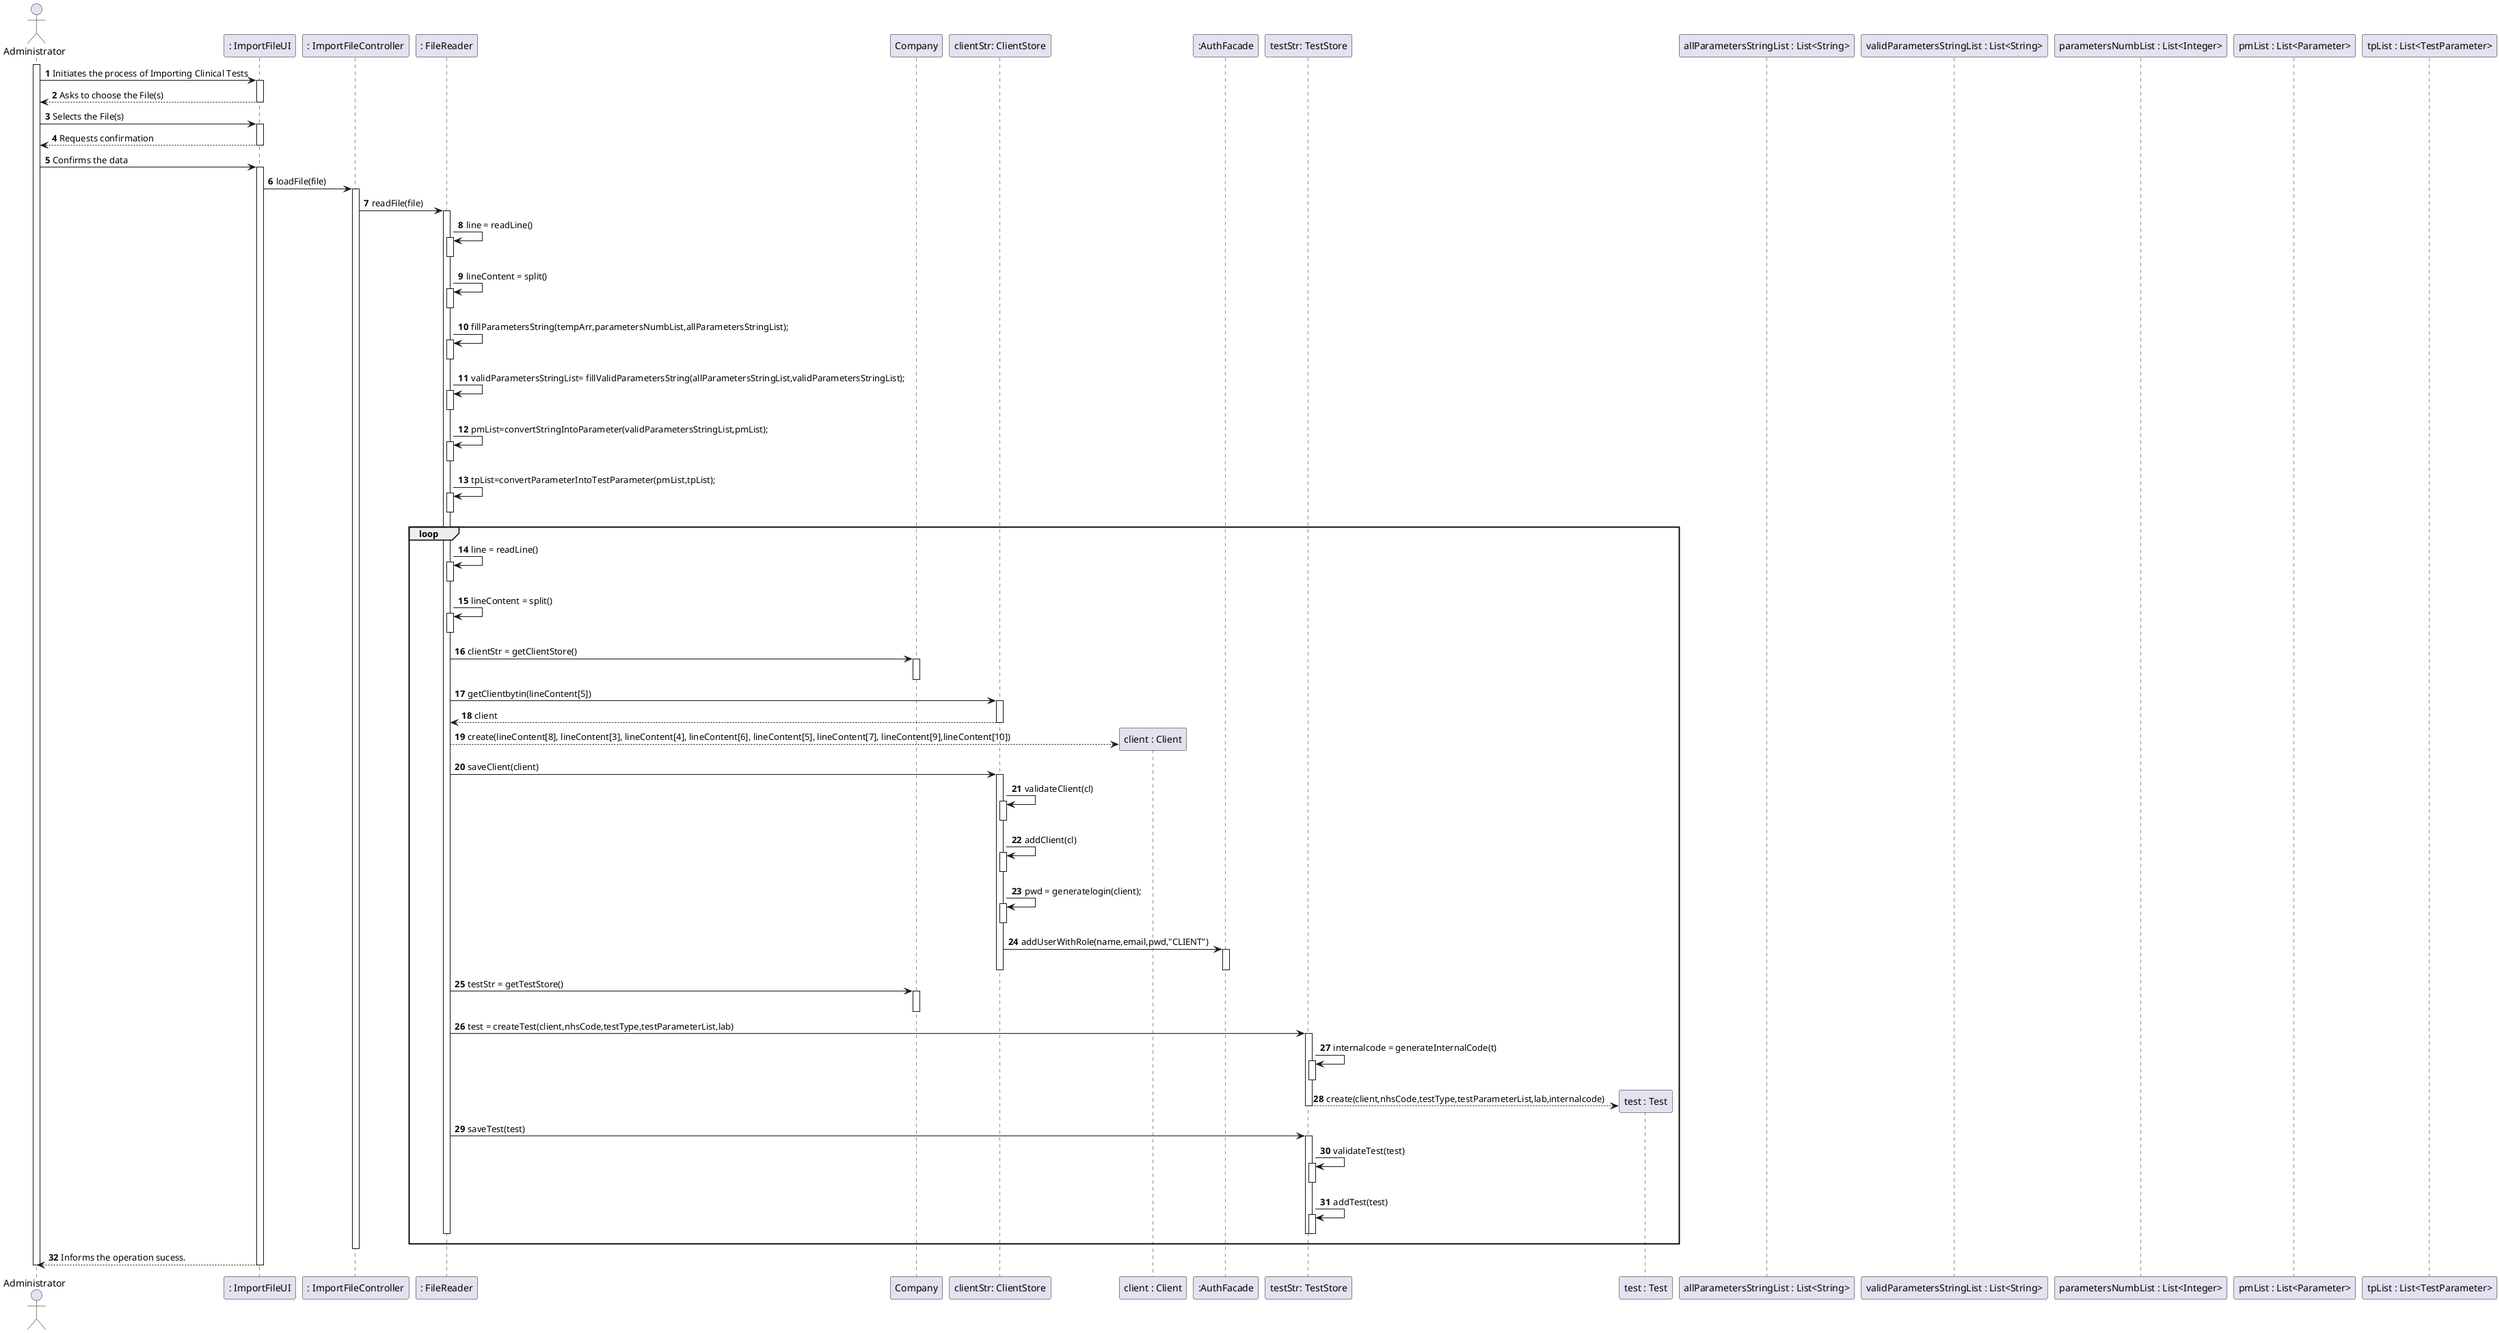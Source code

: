 @startuml
autonumber
'hide footbox
actor "Administrator" as ADMIN

participant ": ImportFileUI" as UI
participant ": ImportFileController" as CTRL
participant ": FileReader" as reader
participant "Company" as COMP
participant "clientStr: ClientStore" as clientStr
participant "client : Client" as Client
participant ":AuthFacade" as AF
participant "testStr: TestStore" as testStr
participant "test : Test" as Test
participant "allParametersStringList : List<String>"
participant "validParametersStringList : List<String>"
participant "parametersNumbList : List<Integer>"
participant "pmList : List<Parameter>"
participant "tpList : List<TestParameter>"


activate ADMIN
ADMIN -> UI : Initiates the process of Importing Clinical Tests
activate UI
UI --> ADMIN : Asks to choose the File(s)
deactivate UI

ADMIN -> UI : Selects the File(s)
activate UI

UI --> ADMIN : Requests confirmation
deactivate UI

ADMIN -> UI : Confirms the data
activate UI
UI -> CTRL : loadFile(file)
activate CTRL
CTRL -> reader : readFile(file)
activate reader
reader -> reader : line = readLine()
activate reader
deactivate reader
reader -> reader : lineContent = split()
activate reader
deactivate reader
reader -> reader : fillParametersString(tempArr,parametersNumbList,allParametersStringList);
activate reader
deactivate reader
reader -> reader : validParametersStringList= fillValidParametersString(allParametersStringList,validParametersStringList);
activate reader
deactivate reader
reader -> reader : pmList=convertStringIntoParameter(validParametersStringList,pmList);
activate reader
deactivate reader
reader -> reader : tpList=convertParameterIntoTestParameter(pmList,tpList);
activate reader
deactivate reader

loop
reader -> reader : line = readLine()
activate reader
deactivate reader
reader -> reader : lineContent = split()
activate reader
deactivate reader
reader -> COMP : clientStr = getClientStore()
activate COMP
deactivate COMP
reader -> clientStr : getClientbytin(lineContent[5])
activate clientStr
clientStr --> reader : client
deactivate clientStr
reader --> Client**:  create(lineContent[8], lineContent[3], lineContent[4], lineContent[6], lineContent[5], lineContent[7], lineContent[9],lineContent[10])
reader -> clientStr : saveClient(client)
activate clientStr
clientStr -> clientStr: validateClient(cl)
activate clientStr
deactivate clientStr

clientStr -> clientStr: addClient(cl)
activate clientStr
deactivate clientStr

clientStr -> clientStr: pwd = generatelogin(client);
activate clientStr
deactivate clientStr

clientStr -> AF: addUserWithRole(name,email,pwd,"CLIENT")
activate AF
deactivate AF
deactivate clientStr
deactivate clientStr
reader -> COMP : testStr = getTestStore()
activate COMP
deactivate COMP
reader -> testStr : test = createTest(client,nhsCode,testType,testParameterList,lab)
activate testStr
testStr -> testStr: internalcode = generateInternalCode(t)
activate testStr
deactivate testStr
testStr --> Test**: create(client,nhsCode,testType,testParameterList,lab,internalcode)
deactivate testStr
reader -> testStr : saveTest(test)
activate testStr

testStr -> testStr: validateTest(test)
activate testStr
deactivate testStr
testStr -> testStr: addTest(test)
activate testStr
deactivate testStr
deactivate testStr
deactivate reader
end
deactivate CTRL

UI --> ADMIN : Informs the operation sucess.
deactivate UI



deactivate ADMIN

@enduml